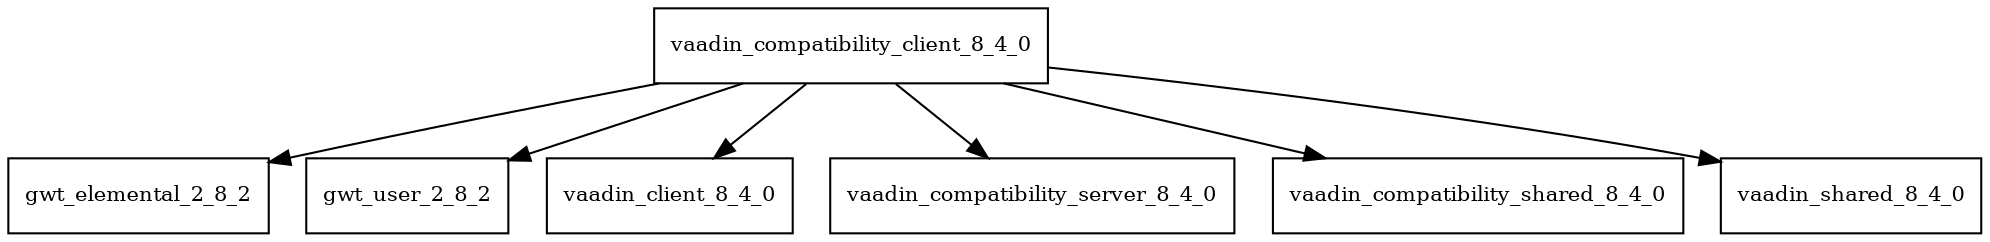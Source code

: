 digraph vaadin_compatibility_client_8_4_0_dependencies {
  node [shape = box, fontsize=10.0];
  vaadin_compatibility_client_8_4_0 -> gwt_elemental_2_8_2;
  vaadin_compatibility_client_8_4_0 -> gwt_user_2_8_2;
  vaadin_compatibility_client_8_4_0 -> vaadin_client_8_4_0;
  vaadin_compatibility_client_8_4_0 -> vaadin_compatibility_server_8_4_0;
  vaadin_compatibility_client_8_4_0 -> vaadin_compatibility_shared_8_4_0;
  vaadin_compatibility_client_8_4_0 -> vaadin_shared_8_4_0;
}
